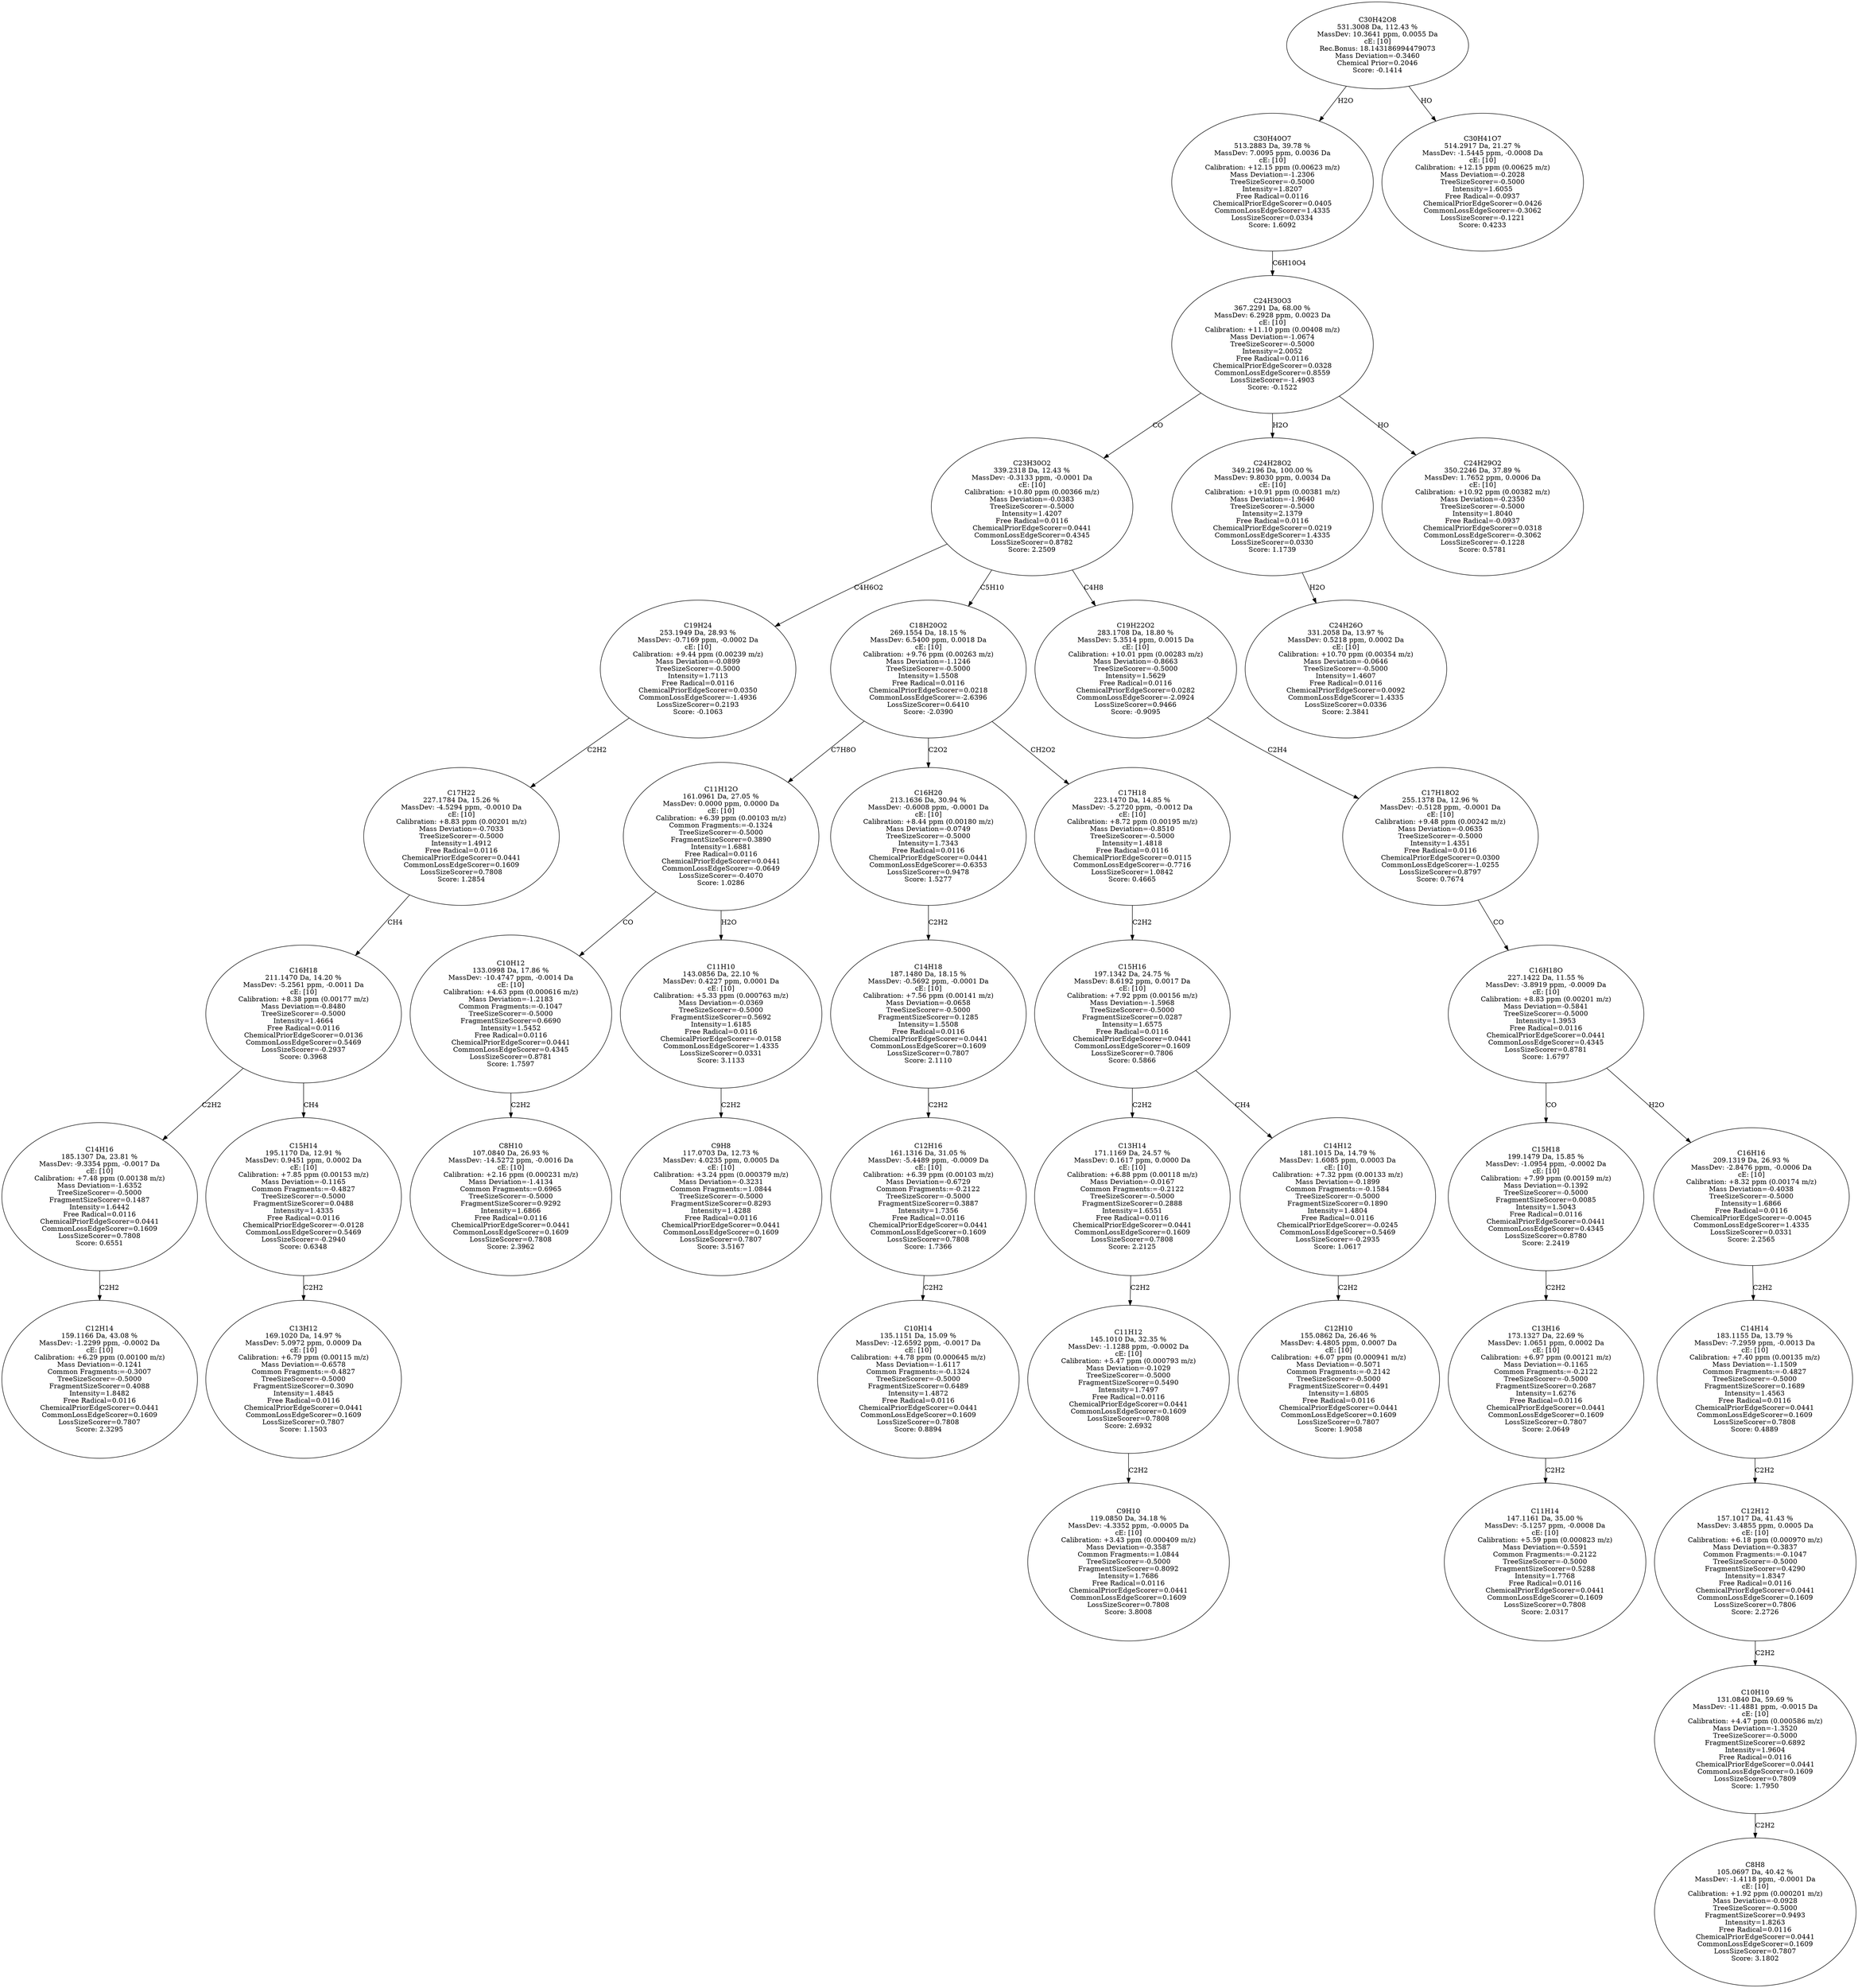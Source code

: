 strict digraph {
v1 [label="C12H14\n159.1166 Da, 43.08 %\nMassDev: -1.2299 ppm, -0.0002 Da\ncE: [10]\nCalibration: +6.29 ppm (0.00100 m/z)\nMass Deviation=-0.1241\nCommon Fragments:=-0.3007\nTreeSizeScorer=-0.5000\nFragmentSizeScorer=0.4088\nIntensity=1.8482\nFree Radical=0.0116\nChemicalPriorEdgeScorer=0.0441\nCommonLossEdgeScorer=0.1609\nLossSizeScorer=0.7807\nScore: 2.3295"];
v2 [label="C14H16\n185.1307 Da, 23.81 %\nMassDev: -9.3354 ppm, -0.0017 Da\ncE: [10]\nCalibration: +7.48 ppm (0.00138 m/z)\nMass Deviation=-1.6352\nTreeSizeScorer=-0.5000\nFragmentSizeScorer=0.1487\nIntensity=1.6442\nFree Radical=0.0116\nChemicalPriorEdgeScorer=0.0441\nCommonLossEdgeScorer=0.1609\nLossSizeScorer=0.7808\nScore: 0.6551"];
v3 [label="C13H12\n169.1020 Da, 14.97 %\nMassDev: 5.0972 ppm, 0.0009 Da\ncE: [10]\nCalibration: +6.79 ppm (0.00115 m/z)\nMass Deviation=-0.6578\nCommon Fragments:=-0.4827\nTreeSizeScorer=-0.5000\nFragmentSizeScorer=0.3090\nIntensity=1.4845\nFree Radical=0.0116\nChemicalPriorEdgeScorer=0.0441\nCommonLossEdgeScorer=0.1609\nLossSizeScorer=0.7807\nScore: 1.1503"];
v4 [label="C15H14\n195.1170 Da, 12.91 %\nMassDev: 0.9451 ppm, 0.0002 Da\ncE: [10]\nCalibration: +7.85 ppm (0.00153 m/z)\nMass Deviation=-0.1165\nCommon Fragments:=-0.4827\nTreeSizeScorer=-0.5000\nFragmentSizeScorer=0.0488\nIntensity=1.4335\nFree Radical=0.0116\nChemicalPriorEdgeScorer=-0.0128\nCommonLossEdgeScorer=0.5469\nLossSizeScorer=-0.2940\nScore: 0.6348"];
v5 [label="C16H18\n211.1470 Da, 14.20 %\nMassDev: -5.2561 ppm, -0.0011 Da\ncE: [10]\nCalibration: +8.38 ppm (0.00177 m/z)\nMass Deviation=-0.8480\nTreeSizeScorer=-0.5000\nIntensity=1.4664\nFree Radical=0.0116\nChemicalPriorEdgeScorer=0.0136\nCommonLossEdgeScorer=0.5469\nLossSizeScorer=-0.2937\nScore: 0.3968"];
v6 [label="C17H22\n227.1784 Da, 15.26 %\nMassDev: -4.5294 ppm, -0.0010 Da\ncE: [10]\nCalibration: +8.83 ppm (0.00201 m/z)\nMass Deviation=-0.7033\nTreeSizeScorer=-0.5000\nIntensity=1.4912\nFree Radical=0.0116\nChemicalPriorEdgeScorer=0.0441\nCommonLossEdgeScorer=0.1609\nLossSizeScorer=0.7808\nScore: 1.2854"];
v7 [label="C19H24\n253.1949 Da, 28.93 %\nMassDev: -0.7169 ppm, -0.0002 Da\ncE: [10]\nCalibration: +9.44 ppm (0.00239 m/z)\nMass Deviation=-0.0899\nTreeSizeScorer=-0.5000\nIntensity=1.7113\nFree Radical=0.0116\nChemicalPriorEdgeScorer=0.0350\nCommonLossEdgeScorer=-1.4936\nLossSizeScorer=0.2193\nScore: -0.1063"];
v8 [label="C8H10\n107.0840 Da, 26.93 %\nMassDev: -14.5272 ppm, -0.0016 Da\ncE: [10]\nCalibration: +2.16 ppm (0.000231 m/z)\nMass Deviation=-1.4134\nCommon Fragments:=0.6965\nTreeSizeScorer=-0.5000\nFragmentSizeScorer=0.9292\nIntensity=1.6866\nFree Radical=0.0116\nChemicalPriorEdgeScorer=0.0441\nCommonLossEdgeScorer=0.1609\nLossSizeScorer=0.7808\nScore: 2.3962"];
v9 [label="C10H12\n133.0998 Da, 17.86 %\nMassDev: -10.4747 ppm, -0.0014 Da\ncE: [10]\nCalibration: +4.63 ppm (0.000616 m/z)\nMass Deviation=-1.2183\nCommon Fragments:=-0.1047\nTreeSizeScorer=-0.5000\nFragmentSizeScorer=0.6690\nIntensity=1.5452\nFree Radical=0.0116\nChemicalPriorEdgeScorer=0.0441\nCommonLossEdgeScorer=0.4345\nLossSizeScorer=0.8781\nScore: 1.7597"];
v10 [label="C9H8\n117.0703 Da, 12.73 %\nMassDev: 4.0235 ppm, 0.0005 Da\ncE: [10]\nCalibration: +3.24 ppm (0.000379 m/z)\nMass Deviation=-0.3231\nCommon Fragments:=1.0844\nTreeSizeScorer=-0.5000\nFragmentSizeScorer=0.8293\nIntensity=1.4288\nFree Radical=0.0116\nChemicalPriorEdgeScorer=0.0441\nCommonLossEdgeScorer=0.1609\nLossSizeScorer=0.7807\nScore: 3.5167"];
v11 [label="C11H10\n143.0856 Da, 22.10 %\nMassDev: 0.4227 ppm, 0.0001 Da\ncE: [10]\nCalibration: +5.33 ppm (0.000763 m/z)\nMass Deviation=-0.0369\nTreeSizeScorer=-0.5000\nFragmentSizeScorer=0.5692\nIntensity=1.6185\nFree Radical=0.0116\nChemicalPriorEdgeScorer=-0.0158\nCommonLossEdgeScorer=1.4335\nLossSizeScorer=0.0331\nScore: 3.1133"];
v12 [label="C11H12O\n161.0961 Da, 27.05 %\nMassDev: 0.0000 ppm, 0.0000 Da\ncE: [10]\nCalibration: +6.39 ppm (0.00103 m/z)\nCommon Fragments:=-0.1324\nTreeSizeScorer=-0.5000\nFragmentSizeScorer=0.3890\nIntensity=1.6881\nFree Radical=0.0116\nChemicalPriorEdgeScorer=0.0441\nCommonLossEdgeScorer=-0.0649\nLossSizeScorer=-0.4070\nScore: 1.0286"];
v13 [label="C10H14\n135.1151 Da, 15.09 %\nMassDev: -12.6592 ppm, -0.0017 Da\ncE: [10]\nCalibration: +4.78 ppm (0.000645 m/z)\nMass Deviation=-1.6117\nCommon Fragments:=-0.1324\nTreeSizeScorer=-0.5000\nFragmentSizeScorer=0.6489\nIntensity=1.4872\nFree Radical=0.0116\nChemicalPriorEdgeScorer=0.0441\nCommonLossEdgeScorer=0.1609\nLossSizeScorer=0.7808\nScore: 0.8894"];
v14 [label="C12H16\n161.1316 Da, 31.05 %\nMassDev: -5.4489 ppm, -0.0009 Da\ncE: [10]\nCalibration: +6.39 ppm (0.00103 m/z)\nMass Deviation=-0.6729\nCommon Fragments:=-0.2122\nTreeSizeScorer=-0.5000\nFragmentSizeScorer=0.3887\nIntensity=1.7356\nFree Radical=0.0116\nChemicalPriorEdgeScorer=0.0441\nCommonLossEdgeScorer=0.1609\nLossSizeScorer=0.7808\nScore: 1.7366"];
v15 [label="C14H18\n187.1480 Da, 18.15 %\nMassDev: -0.5692 ppm, -0.0001 Da\ncE: [10]\nCalibration: +7.56 ppm (0.00141 m/z)\nMass Deviation=-0.0658\nTreeSizeScorer=-0.5000\nFragmentSizeScorer=0.1285\nIntensity=1.5508\nFree Radical=0.0116\nChemicalPriorEdgeScorer=0.0441\nCommonLossEdgeScorer=0.1609\nLossSizeScorer=0.7807\nScore: 2.1110"];
v16 [label="C16H20\n213.1636 Da, 30.94 %\nMassDev: -0.6008 ppm, -0.0001 Da\ncE: [10]\nCalibration: +8.44 ppm (0.00180 m/z)\nMass Deviation=-0.0749\nTreeSizeScorer=-0.5000\nIntensity=1.7343\nFree Radical=0.0116\nChemicalPriorEdgeScorer=0.0441\nCommonLossEdgeScorer=-0.6353\nLossSizeScorer=0.9478\nScore: 1.5277"];
v17 [label="C9H10\n119.0850 Da, 34.18 %\nMassDev: -4.3352 ppm, -0.0005 Da\ncE: [10]\nCalibration: +3.43 ppm (0.000409 m/z)\nMass Deviation=-0.3587\nCommon Fragments:=1.0844\nTreeSizeScorer=-0.5000\nFragmentSizeScorer=0.8092\nIntensity=1.7686\nFree Radical=0.0116\nChemicalPriorEdgeScorer=0.0441\nCommonLossEdgeScorer=0.1609\nLossSizeScorer=0.7808\nScore: 3.8008"];
v18 [label="C11H12\n145.1010 Da, 32.35 %\nMassDev: -1.1288 ppm, -0.0002 Da\ncE: [10]\nCalibration: +5.47 ppm (0.000793 m/z)\nMass Deviation=-0.1029\nTreeSizeScorer=-0.5000\nFragmentSizeScorer=0.5490\nIntensity=1.7497\nFree Radical=0.0116\nChemicalPriorEdgeScorer=0.0441\nCommonLossEdgeScorer=0.1609\nLossSizeScorer=0.7808\nScore: 2.6932"];
v19 [label="C13H14\n171.1169 Da, 24.57 %\nMassDev: 0.1617 ppm, 0.0000 Da\ncE: [10]\nCalibration: +6.88 ppm (0.00118 m/z)\nMass Deviation=-0.0167\nCommon Fragments:=-0.2122\nTreeSizeScorer=-0.5000\nFragmentSizeScorer=0.2888\nIntensity=1.6551\nFree Radical=0.0116\nChemicalPriorEdgeScorer=0.0441\nCommonLossEdgeScorer=0.1609\nLossSizeScorer=0.7808\nScore: 2.2125"];
v20 [label="C12H10\n155.0862 Da, 26.46 %\nMassDev: 4.4805 ppm, 0.0007 Da\ncE: [10]\nCalibration: +6.07 ppm (0.000941 m/z)\nMass Deviation=-0.5071\nCommon Fragments:=-0.2142\nTreeSizeScorer=-0.5000\nFragmentSizeScorer=0.4491\nIntensity=1.6805\nFree Radical=0.0116\nChemicalPriorEdgeScorer=0.0441\nCommonLossEdgeScorer=0.1609\nLossSizeScorer=0.7807\nScore: 1.9058"];
v21 [label="C14H12\n181.1015 Da, 14.79 %\nMassDev: 1.6085 ppm, 0.0003 Da\ncE: [10]\nCalibration: +7.32 ppm (0.00133 m/z)\nMass Deviation=-0.1899\nCommon Fragments:=-0.1584\nTreeSizeScorer=-0.5000\nFragmentSizeScorer=0.1890\nIntensity=1.4804\nFree Radical=0.0116\nChemicalPriorEdgeScorer=-0.0245\nCommonLossEdgeScorer=0.5469\nLossSizeScorer=-0.2935\nScore: 1.0617"];
v22 [label="C15H16\n197.1342 Da, 24.75 %\nMassDev: 8.6192 ppm, 0.0017 Da\ncE: [10]\nCalibration: +7.92 ppm (0.00156 m/z)\nMass Deviation=-1.5968\nTreeSizeScorer=-0.5000\nFragmentSizeScorer=0.0287\nIntensity=1.6575\nFree Radical=0.0116\nChemicalPriorEdgeScorer=0.0441\nCommonLossEdgeScorer=0.1609\nLossSizeScorer=0.7806\nScore: 0.5866"];
v23 [label="C17H18\n223.1470 Da, 14.85 %\nMassDev: -5.2720 ppm, -0.0012 Da\ncE: [10]\nCalibration: +8.72 ppm (0.00195 m/z)\nMass Deviation=-0.8510\nTreeSizeScorer=-0.5000\nIntensity=1.4818\nFree Radical=0.0116\nChemicalPriorEdgeScorer=0.0115\nCommonLossEdgeScorer=-0.7716\nLossSizeScorer=1.0842\nScore: 0.4665"];
v24 [label="C18H20O2\n269.1554 Da, 18.15 %\nMassDev: 6.5400 ppm, 0.0018 Da\ncE: [10]\nCalibration: +9.76 ppm (0.00263 m/z)\nMass Deviation=-1.1246\nTreeSizeScorer=-0.5000\nIntensity=1.5508\nFree Radical=0.0116\nChemicalPriorEdgeScorer=0.0218\nCommonLossEdgeScorer=-2.6396\nLossSizeScorer=0.6410\nScore: -2.0390"];
v25 [label="C11H14\n147.1161 Da, 35.00 %\nMassDev: -5.1257 ppm, -0.0008 Da\ncE: [10]\nCalibration: +5.59 ppm (0.000823 m/z)\nMass Deviation=-0.5591\nCommon Fragments:=-0.2122\nTreeSizeScorer=-0.5000\nFragmentSizeScorer=0.5288\nIntensity=1.7768\nFree Radical=0.0116\nChemicalPriorEdgeScorer=0.0441\nCommonLossEdgeScorer=0.1609\nLossSizeScorer=0.7808\nScore: 2.0317"];
v26 [label="C13H16\n173.1327 Da, 22.69 %\nMassDev: 1.0651 ppm, 0.0002 Da\ncE: [10]\nCalibration: +6.97 ppm (0.00121 m/z)\nMass Deviation=-0.1165\nCommon Fragments:=-0.2122\nTreeSizeScorer=-0.5000\nFragmentSizeScorer=0.2687\nIntensity=1.6276\nFree Radical=0.0116\nChemicalPriorEdgeScorer=0.0441\nCommonLossEdgeScorer=0.1609\nLossSizeScorer=0.7807\nScore: 2.0649"];
v27 [label="C15H18\n199.1479 Da, 15.85 %\nMassDev: -1.0954 ppm, -0.0002 Da\ncE: [10]\nCalibration: +7.99 ppm (0.00159 m/z)\nMass Deviation=-0.1392\nTreeSizeScorer=-0.5000\nFragmentSizeScorer=0.0085\nIntensity=1.5043\nFree Radical=0.0116\nChemicalPriorEdgeScorer=0.0441\nCommonLossEdgeScorer=0.4345\nLossSizeScorer=0.8780\nScore: 2.2419"];
v28 [label="C8H8\n105.0697 Da, 40.42 %\nMassDev: -1.4118 ppm, -0.0001 Da\ncE: [10]\nCalibration: +1.92 ppm (0.000201 m/z)\nMass Deviation=-0.0928\nTreeSizeScorer=-0.5000\nFragmentSizeScorer=0.9493\nIntensity=1.8263\nFree Radical=0.0116\nChemicalPriorEdgeScorer=0.0441\nCommonLossEdgeScorer=0.1609\nLossSizeScorer=0.7807\nScore: 3.1802"];
v29 [label="C10H10\n131.0840 Da, 59.69 %\nMassDev: -11.4881 ppm, -0.0015 Da\ncE: [10]\nCalibration: +4.47 ppm (0.000586 m/z)\nMass Deviation=-1.3520\nTreeSizeScorer=-0.5000\nFragmentSizeScorer=0.6892\nIntensity=1.9604\nFree Radical=0.0116\nChemicalPriorEdgeScorer=0.0441\nCommonLossEdgeScorer=0.1609\nLossSizeScorer=0.7809\nScore: 1.7950"];
v30 [label="C12H12\n157.1017 Da, 41.43 %\nMassDev: 3.4855 ppm, 0.0005 Da\ncE: [10]\nCalibration: +6.18 ppm (0.000970 m/z)\nMass Deviation=-0.3837\nCommon Fragments:=-0.1047\nTreeSizeScorer=-0.5000\nFragmentSizeScorer=0.4290\nIntensity=1.8347\nFree Radical=0.0116\nChemicalPriorEdgeScorer=0.0441\nCommonLossEdgeScorer=0.1609\nLossSizeScorer=0.7806\nScore: 2.2726"];
v31 [label="C14H14\n183.1155 Da, 13.79 %\nMassDev: -7.2959 ppm, -0.0013 Da\ncE: [10]\nCalibration: +7.40 ppm (0.00135 m/z)\nMass Deviation=-1.1509\nCommon Fragments:=-0.4827\nTreeSizeScorer=-0.5000\nFragmentSizeScorer=0.1689\nIntensity=1.4563\nFree Radical=0.0116\nChemicalPriorEdgeScorer=0.0441\nCommonLossEdgeScorer=0.1609\nLossSizeScorer=0.7808\nScore: 0.4889"];
v32 [label="C16H16\n209.1319 Da, 26.93 %\nMassDev: -2.8476 ppm, -0.0006 Da\ncE: [10]\nCalibration: +8.32 ppm (0.00174 m/z)\nMass Deviation=-0.4038\nTreeSizeScorer=-0.5000\nIntensity=1.6866\nFree Radical=0.0116\nChemicalPriorEdgeScorer=-0.0045\nCommonLossEdgeScorer=1.4335\nLossSizeScorer=0.0331\nScore: 2.2565"];
v33 [label="C16H18O\n227.1422 Da, 11.55 %\nMassDev: -3.8919 ppm, -0.0009 Da\ncE: [10]\nCalibration: +8.83 ppm (0.00201 m/z)\nMass Deviation=-0.5841\nTreeSizeScorer=-0.5000\nIntensity=1.3953\nFree Radical=0.0116\nChemicalPriorEdgeScorer=0.0441\nCommonLossEdgeScorer=0.4345\nLossSizeScorer=0.8781\nScore: 1.6797"];
v34 [label="C17H18O2\n255.1378 Da, 12.96 %\nMassDev: -0.5128 ppm, -0.0001 Da\ncE: [10]\nCalibration: +9.48 ppm (0.00242 m/z)\nMass Deviation=-0.0635\nTreeSizeScorer=-0.5000\nIntensity=1.4351\nFree Radical=0.0116\nChemicalPriorEdgeScorer=0.0300\nCommonLossEdgeScorer=-1.0255\nLossSizeScorer=0.8797\nScore: 0.7674"];
v35 [label="C19H22O2\n283.1708 Da, 18.80 %\nMassDev: 5.3514 ppm, 0.0015 Da\ncE: [10]\nCalibration: +10.01 ppm (0.00283 m/z)\nMass Deviation=-0.8663\nTreeSizeScorer=-0.5000\nIntensity=1.5629\nFree Radical=0.0116\nChemicalPriorEdgeScorer=0.0282\nCommonLossEdgeScorer=-2.0924\nLossSizeScorer=0.9466\nScore: -0.9095"];
v36 [label="C23H30O2\n339.2318 Da, 12.43 %\nMassDev: -0.3133 ppm, -0.0001 Da\ncE: [10]\nCalibration: +10.80 ppm (0.00366 m/z)\nMass Deviation=-0.0383\nTreeSizeScorer=-0.5000\nIntensity=1.4207\nFree Radical=0.0116\nChemicalPriorEdgeScorer=0.0441\nCommonLossEdgeScorer=0.4345\nLossSizeScorer=0.8782\nScore: 2.2509"];
v37 [label="C24H26O\n331.2058 Da, 13.97 %\nMassDev: 0.5218 ppm, 0.0002 Da\ncE: [10]\nCalibration: +10.70 ppm (0.00354 m/z)\nMass Deviation=-0.0646\nTreeSizeScorer=-0.5000\nIntensity=1.4607\nFree Radical=0.0116\nChemicalPriorEdgeScorer=0.0092\nCommonLossEdgeScorer=1.4335\nLossSizeScorer=0.0336\nScore: 2.3841"];
v38 [label="C24H28O2\n349.2196 Da, 100.00 %\nMassDev: 9.8030 ppm, 0.0034 Da\ncE: [10]\nCalibration: +10.91 ppm (0.00381 m/z)\nMass Deviation=-1.9640\nTreeSizeScorer=-0.5000\nIntensity=2.1379\nFree Radical=0.0116\nChemicalPriorEdgeScorer=0.0219\nCommonLossEdgeScorer=1.4335\nLossSizeScorer=0.0330\nScore: 1.1739"];
v39 [label="C24H29O2\n350.2246 Da, 37.89 %\nMassDev: 1.7652 ppm, 0.0006 Da\ncE: [10]\nCalibration: +10.92 ppm (0.00382 m/z)\nMass Deviation=-0.2350\nTreeSizeScorer=-0.5000\nIntensity=1.8040\nFree Radical=-0.0937\nChemicalPriorEdgeScorer=0.0318\nCommonLossEdgeScorer=-0.3062\nLossSizeScorer=-0.1228\nScore: 0.5781"];
v40 [label="C24H30O3\n367.2291 Da, 68.00 %\nMassDev: 6.2928 ppm, 0.0023 Da\ncE: [10]\nCalibration: +11.10 ppm (0.00408 m/z)\nMass Deviation=-1.0674\nTreeSizeScorer=-0.5000\nIntensity=2.0052\nFree Radical=0.0116\nChemicalPriorEdgeScorer=0.0328\nCommonLossEdgeScorer=0.8559\nLossSizeScorer=-1.4903\nScore: -0.1522"];
v41 [label="C30H40O7\n513.2883 Da, 39.78 %\nMassDev: 7.0095 ppm, 0.0036 Da\ncE: [10]\nCalibration: +12.15 ppm (0.00623 m/z)\nMass Deviation=-1.2306\nTreeSizeScorer=-0.5000\nIntensity=1.8207\nFree Radical=0.0116\nChemicalPriorEdgeScorer=0.0405\nCommonLossEdgeScorer=1.4335\nLossSizeScorer=0.0334\nScore: 1.6092"];
v42 [label="C30H41O7\n514.2917 Da, 21.27 %\nMassDev: -1.5445 ppm, -0.0008 Da\ncE: [10]\nCalibration: +12.15 ppm (0.00625 m/z)\nMass Deviation=-0.2028\nTreeSizeScorer=-0.5000\nIntensity=1.6055\nFree Radical=-0.0937\nChemicalPriorEdgeScorer=0.0426\nCommonLossEdgeScorer=-0.3062\nLossSizeScorer=-0.1221\nScore: 0.4233"];
v43 [label="C30H42O8\n531.3008 Da, 112.43 %\nMassDev: 10.3641 ppm, 0.0055 Da\ncE: [10]\nRec.Bonus: 18.143186994479073\nMass Deviation=-0.3460\nChemical Prior=0.2046\nScore: -0.1414"];
v2 -> v1 [label="C2H2"];
v5 -> v2 [label="C2H2"];
v4 -> v3 [label="C2H2"];
v5 -> v4 [label="CH4"];
v6 -> v5 [label="CH4"];
v7 -> v6 [label="C2H2"];
v36 -> v7 [label="C4H6O2"];
v9 -> v8 [label="C2H2"];
v12 -> v9 [label="CO"];
v11 -> v10 [label="C2H2"];
v12 -> v11 [label="H2O"];
v24 -> v12 [label="C7H8O"];
v14 -> v13 [label="C2H2"];
v15 -> v14 [label="C2H2"];
v16 -> v15 [label="C2H2"];
v24 -> v16 [label="C2O2"];
v18 -> v17 [label="C2H2"];
v19 -> v18 [label="C2H2"];
v22 -> v19 [label="C2H2"];
v21 -> v20 [label="C2H2"];
v22 -> v21 [label="CH4"];
v23 -> v22 [label="C2H2"];
v24 -> v23 [label="CH2O2"];
v36 -> v24 [label="C5H10"];
v26 -> v25 [label="C2H2"];
v27 -> v26 [label="C2H2"];
v33 -> v27 [label="CO"];
v29 -> v28 [label="C2H2"];
v30 -> v29 [label="C2H2"];
v31 -> v30 [label="C2H2"];
v32 -> v31 [label="C2H2"];
v33 -> v32 [label="H2O"];
v34 -> v33 [label="CO"];
v35 -> v34 [label="C2H4"];
v36 -> v35 [label="C4H8"];
v40 -> v36 [label="CO"];
v38 -> v37 [label="H2O"];
v40 -> v38 [label="H2O"];
v40 -> v39 [label="HO"];
v41 -> v40 [label="C6H10O4"];
v43 -> v41 [label="H2O"];
v43 -> v42 [label="HO"];
}